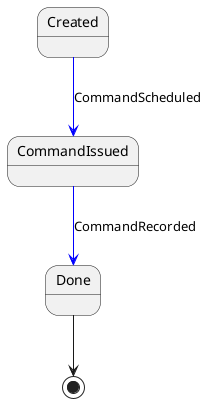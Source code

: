 @startuml
Created -[#blue]-> CommandIssued: CommandScheduled
CommandIssued -[#blue]-> Done: CommandRecorded
Done --> [*]
@enduml